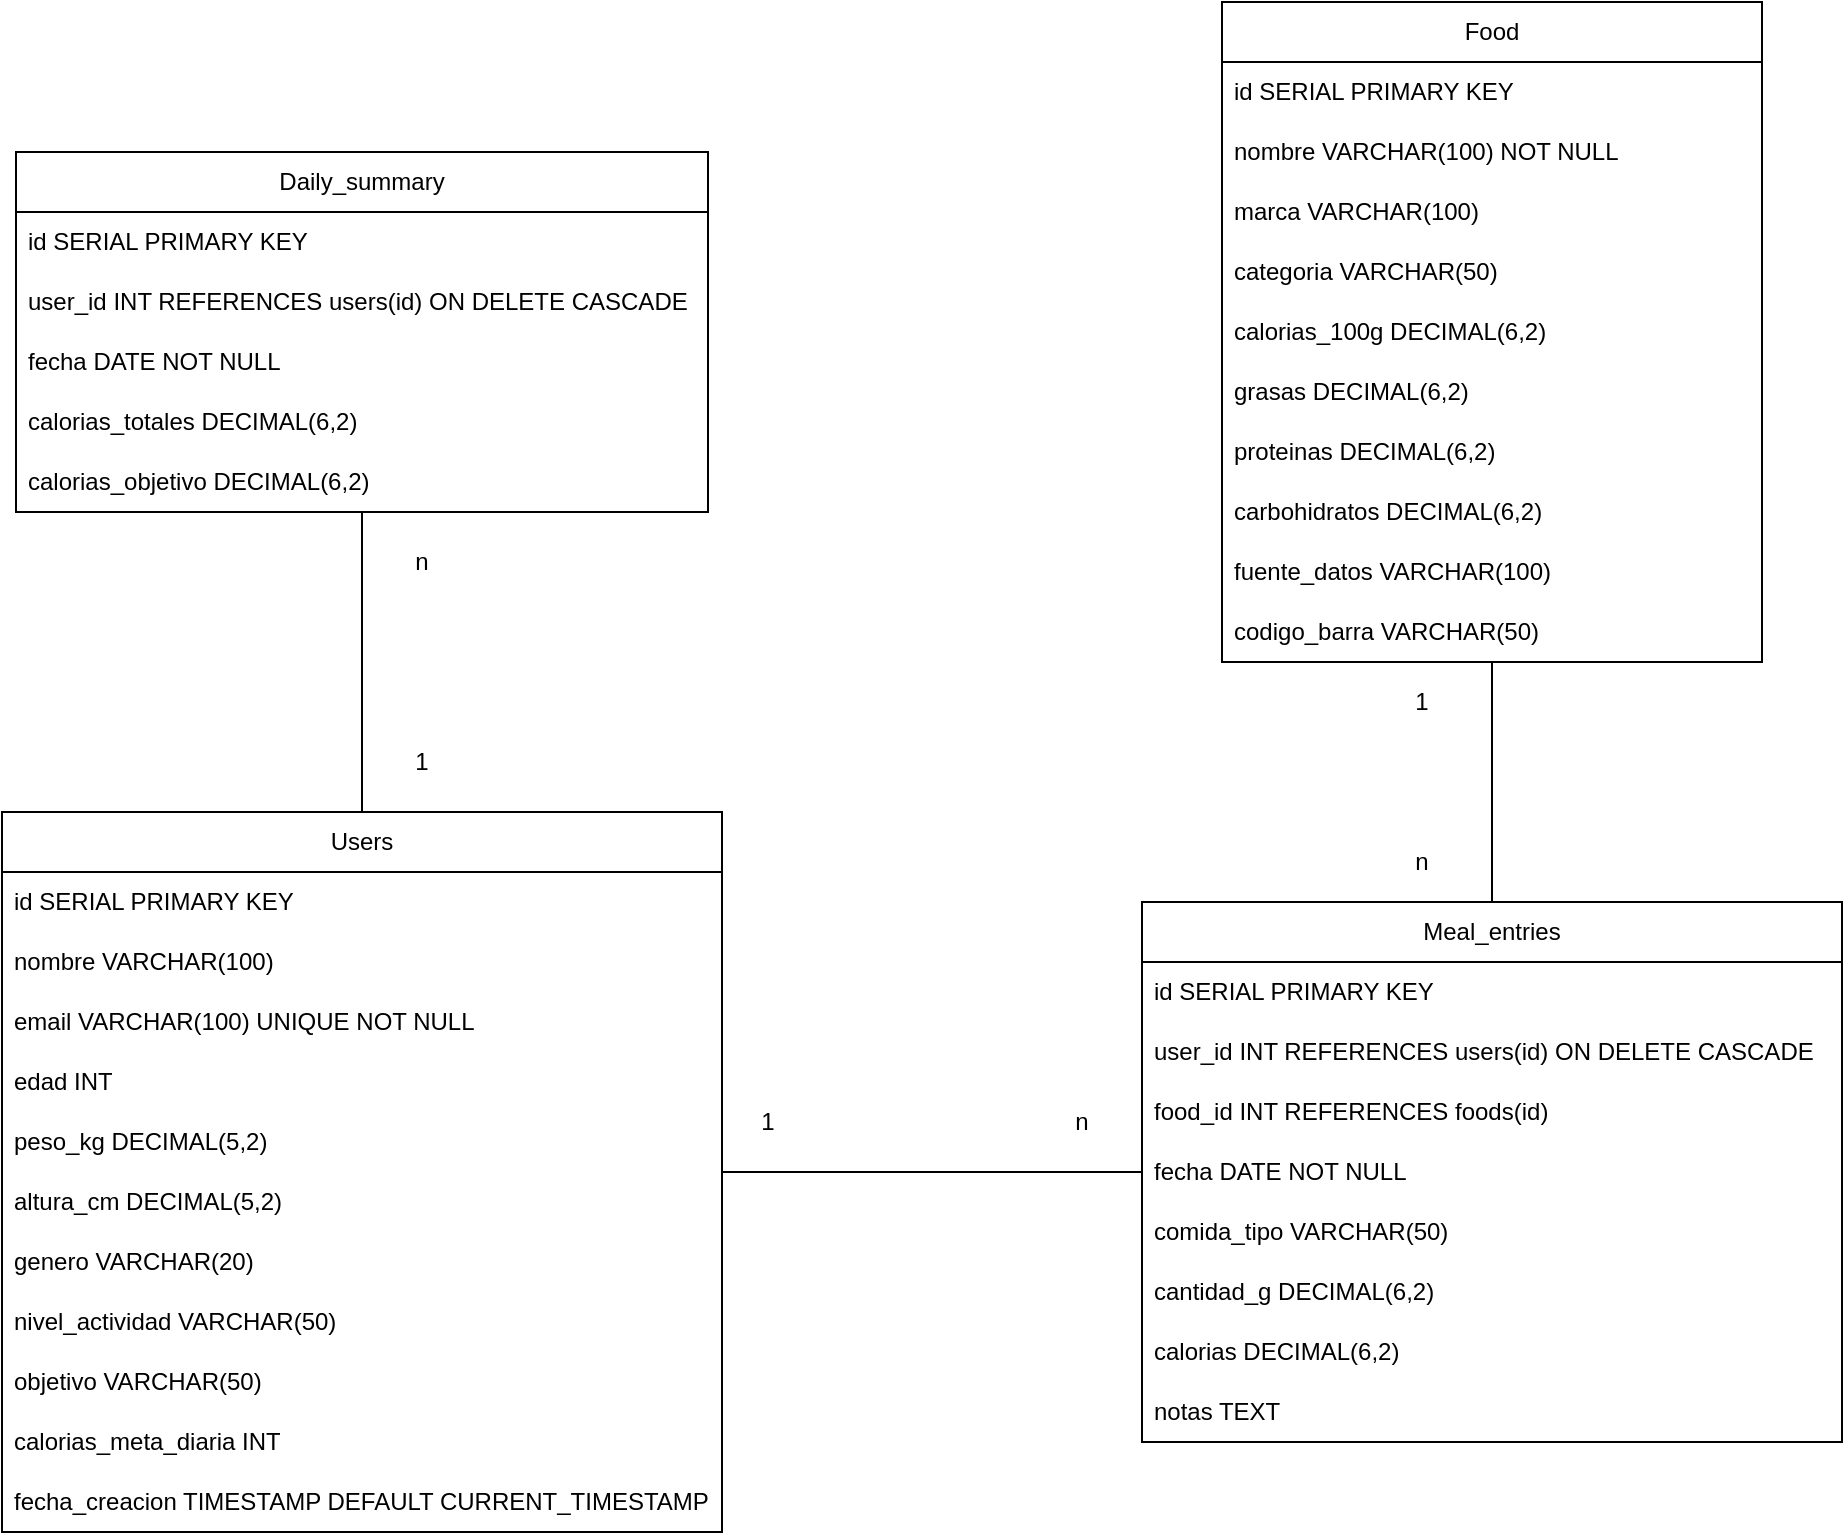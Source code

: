<mxfile version="26.1.3">
  <diagram name="Página-1" id="InxuvKM4MF2KsFpSC4Fw">
    <mxGraphModel dx="673" dy="3152" grid="0" gridSize="10" guides="1" tooltips="1" connect="1" arrows="1" fold="1" page="1" pageScale="1" pageWidth="827" pageHeight="1169" math="0" shadow="0">
      <root>
        <mxCell id="0" />
        <mxCell id="1" parent="0" />
        <mxCell id="G7vMpt5fk_W-xUACg-sZ-1" value="Users" style="swimlane;fontStyle=0;childLayout=stackLayout;horizontal=1;startSize=30;horizontalStack=0;resizeParent=1;resizeParentMax=0;resizeLast=0;collapsible=1;marginBottom=0;whiteSpace=wrap;html=1;" vertex="1" parent="1">
          <mxGeometry x="980" y="-920" width="360" height="360" as="geometry" />
        </mxCell>
        <mxCell id="G7vMpt5fk_W-xUACg-sZ-2" value="id SERIAL PRIMARY KEY" style="text;strokeColor=none;fillColor=none;align=left;verticalAlign=middle;spacingLeft=4;spacingRight=4;overflow=hidden;points=[[0,0.5],[1,0.5]];portConstraint=eastwest;rotatable=0;whiteSpace=wrap;html=1;" vertex="1" parent="G7vMpt5fk_W-xUACg-sZ-1">
          <mxGeometry y="30" width="360" height="30" as="geometry" />
        </mxCell>
        <mxCell id="G7vMpt5fk_W-xUACg-sZ-3" value="nombre VARCHAR(100)" style="text;strokeColor=none;fillColor=none;align=left;verticalAlign=middle;spacingLeft=4;spacingRight=4;overflow=hidden;points=[[0,0.5],[1,0.5]];portConstraint=eastwest;rotatable=0;whiteSpace=wrap;html=1;" vertex="1" parent="G7vMpt5fk_W-xUACg-sZ-1">
          <mxGeometry y="60" width="360" height="30" as="geometry" />
        </mxCell>
        <mxCell id="G7vMpt5fk_W-xUACg-sZ-7" value="email VARCHAR(100) UNIQUE NOT NULL" style="text;strokeColor=none;fillColor=none;align=left;verticalAlign=middle;spacingLeft=4;spacingRight=4;overflow=hidden;points=[[0,0.5],[1,0.5]];portConstraint=eastwest;rotatable=0;whiteSpace=wrap;html=1;" vertex="1" parent="G7vMpt5fk_W-xUACg-sZ-1">
          <mxGeometry y="90" width="360" height="30" as="geometry" />
        </mxCell>
        <mxCell id="G7vMpt5fk_W-xUACg-sZ-6" value="edad INT" style="text;strokeColor=none;fillColor=none;align=left;verticalAlign=middle;spacingLeft=4;spacingRight=4;overflow=hidden;points=[[0,0.5],[1,0.5]];portConstraint=eastwest;rotatable=0;whiteSpace=wrap;html=1;" vertex="1" parent="G7vMpt5fk_W-xUACg-sZ-1">
          <mxGeometry y="120" width="360" height="30" as="geometry" />
        </mxCell>
        <mxCell id="G7vMpt5fk_W-xUACg-sZ-5" value="peso_kg DECIMAL(5,2)" style="text;strokeColor=none;fillColor=none;align=left;verticalAlign=middle;spacingLeft=4;spacingRight=4;overflow=hidden;points=[[0,0.5],[1,0.5]];portConstraint=eastwest;rotatable=0;whiteSpace=wrap;html=1;" vertex="1" parent="G7vMpt5fk_W-xUACg-sZ-1">
          <mxGeometry y="150" width="360" height="30" as="geometry" />
        </mxCell>
        <mxCell id="G7vMpt5fk_W-xUACg-sZ-8" value="altura_cm DECIMAL(5,2)" style="text;strokeColor=none;fillColor=none;align=left;verticalAlign=middle;spacingLeft=4;spacingRight=4;overflow=hidden;points=[[0,0.5],[1,0.5]];portConstraint=eastwest;rotatable=0;whiteSpace=wrap;html=1;" vertex="1" parent="G7vMpt5fk_W-xUACg-sZ-1">
          <mxGeometry y="180" width="360" height="30" as="geometry" />
        </mxCell>
        <mxCell id="G7vMpt5fk_W-xUACg-sZ-9" value="genero VARCHAR(20)" style="text;strokeColor=none;fillColor=none;align=left;verticalAlign=middle;spacingLeft=4;spacingRight=4;overflow=hidden;points=[[0,0.5],[1,0.5]];portConstraint=eastwest;rotatable=0;whiteSpace=wrap;html=1;" vertex="1" parent="G7vMpt5fk_W-xUACg-sZ-1">
          <mxGeometry y="210" width="360" height="30" as="geometry" />
        </mxCell>
        <mxCell id="G7vMpt5fk_W-xUACg-sZ-10" value="nivel_actividad VARCHAR(50)" style="text;strokeColor=none;fillColor=none;align=left;verticalAlign=middle;spacingLeft=4;spacingRight=4;overflow=hidden;points=[[0,0.5],[1,0.5]];portConstraint=eastwest;rotatable=0;whiteSpace=wrap;html=1;" vertex="1" parent="G7vMpt5fk_W-xUACg-sZ-1">
          <mxGeometry y="240" width="360" height="30" as="geometry" />
        </mxCell>
        <mxCell id="G7vMpt5fk_W-xUACg-sZ-11" value="objetivo VARCHAR(50)" style="text;strokeColor=none;fillColor=none;align=left;verticalAlign=middle;spacingLeft=4;spacingRight=4;overflow=hidden;points=[[0,0.5],[1,0.5]];portConstraint=eastwest;rotatable=0;whiteSpace=wrap;html=1;" vertex="1" parent="G7vMpt5fk_W-xUACg-sZ-1">
          <mxGeometry y="270" width="360" height="30" as="geometry" />
        </mxCell>
        <mxCell id="G7vMpt5fk_W-xUACg-sZ-12" value="calorias_meta_diaria INT" style="text;strokeColor=none;fillColor=none;align=left;verticalAlign=middle;spacingLeft=4;spacingRight=4;overflow=hidden;points=[[0,0.5],[1,0.5]];portConstraint=eastwest;rotatable=0;whiteSpace=wrap;html=1;" vertex="1" parent="G7vMpt5fk_W-xUACg-sZ-1">
          <mxGeometry y="300" width="360" height="30" as="geometry" />
        </mxCell>
        <mxCell id="G7vMpt5fk_W-xUACg-sZ-4" value="fecha_creacion TIMESTAMP DEFAULT CURRENT_TIMESTAMP" style="text;strokeColor=none;fillColor=none;align=left;verticalAlign=middle;spacingLeft=4;spacingRight=4;overflow=hidden;points=[[0,0.5],[1,0.5]];portConstraint=eastwest;rotatable=0;whiteSpace=wrap;html=1;" vertex="1" parent="G7vMpt5fk_W-xUACg-sZ-1">
          <mxGeometry y="330" width="360" height="30" as="geometry" />
        </mxCell>
        <mxCell id="G7vMpt5fk_W-xUACg-sZ-13" value="Food" style="swimlane;fontStyle=0;childLayout=stackLayout;horizontal=1;startSize=30;horizontalStack=0;resizeParent=1;resizeParentMax=0;resizeLast=0;collapsible=1;marginBottom=0;whiteSpace=wrap;html=1;" vertex="1" parent="1">
          <mxGeometry x="1590" y="-1325" width="270" height="330" as="geometry" />
        </mxCell>
        <mxCell id="G7vMpt5fk_W-xUACg-sZ-14" value="id SERIAL PRIMARY KEY" style="text;strokeColor=none;fillColor=none;align=left;verticalAlign=middle;spacingLeft=4;spacingRight=4;overflow=hidden;points=[[0,0.5],[1,0.5]];portConstraint=eastwest;rotatable=0;whiteSpace=wrap;html=1;" vertex="1" parent="G7vMpt5fk_W-xUACg-sZ-13">
          <mxGeometry y="30" width="270" height="30" as="geometry" />
        </mxCell>
        <mxCell id="G7vMpt5fk_W-xUACg-sZ-15" value="nombre VARCHAR(100) NOT NULL" style="text;strokeColor=none;fillColor=none;align=left;verticalAlign=middle;spacingLeft=4;spacingRight=4;overflow=hidden;points=[[0,0.5],[1,0.5]];portConstraint=eastwest;rotatable=0;whiteSpace=wrap;html=1;" vertex="1" parent="G7vMpt5fk_W-xUACg-sZ-13">
          <mxGeometry y="60" width="270" height="30" as="geometry" />
        </mxCell>
        <mxCell id="G7vMpt5fk_W-xUACg-sZ-17" value="marca VARCHAR(100)" style="text;strokeColor=none;fillColor=none;align=left;verticalAlign=middle;spacingLeft=4;spacingRight=4;overflow=hidden;points=[[0,0.5],[1,0.5]];portConstraint=eastwest;rotatable=0;whiteSpace=wrap;html=1;" vertex="1" parent="G7vMpt5fk_W-xUACg-sZ-13">
          <mxGeometry y="90" width="270" height="30" as="geometry" />
        </mxCell>
        <mxCell id="G7vMpt5fk_W-xUACg-sZ-18" value="categoria VARCHAR(50)" style="text;strokeColor=none;fillColor=none;align=left;verticalAlign=middle;spacingLeft=4;spacingRight=4;overflow=hidden;points=[[0,0.5],[1,0.5]];portConstraint=eastwest;rotatable=0;whiteSpace=wrap;html=1;" vertex="1" parent="G7vMpt5fk_W-xUACg-sZ-13">
          <mxGeometry y="120" width="270" height="30" as="geometry" />
        </mxCell>
        <mxCell id="G7vMpt5fk_W-xUACg-sZ-19" value="calorias_100g DECIMAL(6,2)" style="text;strokeColor=none;fillColor=none;align=left;verticalAlign=middle;spacingLeft=4;spacingRight=4;overflow=hidden;points=[[0,0.5],[1,0.5]];portConstraint=eastwest;rotatable=0;whiteSpace=wrap;html=1;" vertex="1" parent="G7vMpt5fk_W-xUACg-sZ-13">
          <mxGeometry y="150" width="270" height="30" as="geometry" />
        </mxCell>
        <mxCell id="G7vMpt5fk_W-xUACg-sZ-20" value="grasas DECIMAL(6,2)" style="text;strokeColor=none;fillColor=none;align=left;verticalAlign=middle;spacingLeft=4;spacingRight=4;overflow=hidden;points=[[0,0.5],[1,0.5]];portConstraint=eastwest;rotatable=0;whiteSpace=wrap;html=1;" vertex="1" parent="G7vMpt5fk_W-xUACg-sZ-13">
          <mxGeometry y="180" width="270" height="30" as="geometry" />
        </mxCell>
        <mxCell id="G7vMpt5fk_W-xUACg-sZ-21" value="proteinas DECIMAL(6,2)" style="text;strokeColor=none;fillColor=none;align=left;verticalAlign=middle;spacingLeft=4;spacingRight=4;overflow=hidden;points=[[0,0.5],[1,0.5]];portConstraint=eastwest;rotatable=0;whiteSpace=wrap;html=1;" vertex="1" parent="G7vMpt5fk_W-xUACg-sZ-13">
          <mxGeometry y="210" width="270" height="30" as="geometry" />
        </mxCell>
        <mxCell id="G7vMpt5fk_W-xUACg-sZ-22" value="carbohidratos DECIMAL(6,2)" style="text;strokeColor=none;fillColor=none;align=left;verticalAlign=middle;spacingLeft=4;spacingRight=4;overflow=hidden;points=[[0,0.5],[1,0.5]];portConstraint=eastwest;rotatable=0;whiteSpace=wrap;html=1;" vertex="1" parent="G7vMpt5fk_W-xUACg-sZ-13">
          <mxGeometry y="240" width="270" height="30" as="geometry" />
        </mxCell>
        <mxCell id="G7vMpt5fk_W-xUACg-sZ-23" value="fuente_datos VARCHAR(100)" style="text;strokeColor=none;fillColor=none;align=left;verticalAlign=middle;spacingLeft=4;spacingRight=4;overflow=hidden;points=[[0,0.5],[1,0.5]];portConstraint=eastwest;rotatable=0;whiteSpace=wrap;html=1;" vertex="1" parent="G7vMpt5fk_W-xUACg-sZ-13">
          <mxGeometry y="270" width="270" height="30" as="geometry" />
        </mxCell>
        <mxCell id="G7vMpt5fk_W-xUACg-sZ-16" value="codigo_barra VARCHAR(50)" style="text;strokeColor=none;fillColor=none;align=left;verticalAlign=middle;spacingLeft=4;spacingRight=4;overflow=hidden;points=[[0,0.5],[1,0.5]];portConstraint=eastwest;rotatable=0;whiteSpace=wrap;html=1;" vertex="1" parent="G7vMpt5fk_W-xUACg-sZ-13">
          <mxGeometry y="300" width="270" height="30" as="geometry" />
        </mxCell>
        <mxCell id="G7vMpt5fk_W-xUACg-sZ-24" value="Meal_entries" style="swimlane;fontStyle=0;childLayout=stackLayout;horizontal=1;startSize=30;horizontalStack=0;resizeParent=1;resizeParentMax=0;resizeLast=0;collapsible=1;marginBottom=0;whiteSpace=wrap;html=1;" vertex="1" parent="1">
          <mxGeometry x="1550" y="-875" width="350" height="270" as="geometry" />
        </mxCell>
        <mxCell id="G7vMpt5fk_W-xUACg-sZ-25" value="id SERIAL PRIMARY KEY" style="text;strokeColor=none;fillColor=none;align=left;verticalAlign=middle;spacingLeft=4;spacingRight=4;overflow=hidden;points=[[0,0.5],[1,0.5]];portConstraint=eastwest;rotatable=0;whiteSpace=wrap;html=1;" vertex="1" parent="G7vMpt5fk_W-xUACg-sZ-24">
          <mxGeometry y="30" width="350" height="30" as="geometry" />
        </mxCell>
        <mxCell id="G7vMpt5fk_W-xUACg-sZ-26" value="user_id INT REFERENCES users(id) ON DELETE CASCADE" style="text;strokeColor=none;fillColor=none;align=left;verticalAlign=middle;spacingLeft=4;spacingRight=4;overflow=hidden;points=[[0,0.5],[1,0.5]];portConstraint=eastwest;rotatable=0;whiteSpace=wrap;html=1;" vertex="1" parent="G7vMpt5fk_W-xUACg-sZ-24">
          <mxGeometry y="60" width="350" height="30" as="geometry" />
        </mxCell>
        <mxCell id="G7vMpt5fk_W-xUACg-sZ-28" value="food_id INT REFERENCES foods(id)" style="text;strokeColor=none;fillColor=none;align=left;verticalAlign=middle;spacingLeft=4;spacingRight=4;overflow=hidden;points=[[0,0.5],[1,0.5]];portConstraint=eastwest;rotatable=0;whiteSpace=wrap;html=1;" vertex="1" parent="G7vMpt5fk_W-xUACg-sZ-24">
          <mxGeometry y="90" width="350" height="30" as="geometry" />
        </mxCell>
        <mxCell id="G7vMpt5fk_W-xUACg-sZ-29" value="fecha DATE NOT NULL" style="text;strokeColor=none;fillColor=none;align=left;verticalAlign=middle;spacingLeft=4;spacingRight=4;overflow=hidden;points=[[0,0.5],[1,0.5]];portConstraint=eastwest;rotatable=0;whiteSpace=wrap;html=1;" vertex="1" parent="G7vMpt5fk_W-xUACg-sZ-24">
          <mxGeometry y="120" width="350" height="30" as="geometry" />
        </mxCell>
        <mxCell id="G7vMpt5fk_W-xUACg-sZ-30" value="comida_tipo VARCHAR(50)" style="text;strokeColor=none;fillColor=none;align=left;verticalAlign=middle;spacingLeft=4;spacingRight=4;overflow=hidden;points=[[0,0.5],[1,0.5]];portConstraint=eastwest;rotatable=0;whiteSpace=wrap;html=1;" vertex="1" parent="G7vMpt5fk_W-xUACg-sZ-24">
          <mxGeometry y="150" width="350" height="30" as="geometry" />
        </mxCell>
        <mxCell id="G7vMpt5fk_W-xUACg-sZ-31" value="cantidad_g DECIMAL(6,2)" style="text;strokeColor=none;fillColor=none;align=left;verticalAlign=middle;spacingLeft=4;spacingRight=4;overflow=hidden;points=[[0,0.5],[1,0.5]];portConstraint=eastwest;rotatable=0;whiteSpace=wrap;html=1;" vertex="1" parent="G7vMpt5fk_W-xUACg-sZ-24">
          <mxGeometry y="180" width="350" height="30" as="geometry" />
        </mxCell>
        <mxCell id="G7vMpt5fk_W-xUACg-sZ-32" value="calorias DECIMAL(6,2)" style="text;strokeColor=none;fillColor=none;align=left;verticalAlign=middle;spacingLeft=4;spacingRight=4;overflow=hidden;points=[[0,0.5],[1,0.5]];portConstraint=eastwest;rotatable=0;whiteSpace=wrap;html=1;" vertex="1" parent="G7vMpt5fk_W-xUACg-sZ-24">
          <mxGeometry y="210" width="350" height="30" as="geometry" />
        </mxCell>
        <mxCell id="G7vMpt5fk_W-xUACg-sZ-27" value="notas TEXT" style="text;strokeColor=none;fillColor=none;align=left;verticalAlign=middle;spacingLeft=4;spacingRight=4;overflow=hidden;points=[[0,0.5],[1,0.5]];portConstraint=eastwest;rotatable=0;whiteSpace=wrap;html=1;" vertex="1" parent="G7vMpt5fk_W-xUACg-sZ-24">
          <mxGeometry y="240" width="350" height="30" as="geometry" />
        </mxCell>
        <mxCell id="G7vMpt5fk_W-xUACg-sZ-33" value="Daily_summary" style="swimlane;fontStyle=0;childLayout=stackLayout;horizontal=1;startSize=30;horizontalStack=0;resizeParent=1;resizeParentMax=0;resizeLast=0;collapsible=1;marginBottom=0;whiteSpace=wrap;html=1;" vertex="1" parent="1">
          <mxGeometry x="987" y="-1250" width="346" height="180" as="geometry" />
        </mxCell>
        <mxCell id="G7vMpt5fk_W-xUACg-sZ-34" value="id SERIAL PRIMARY KEY" style="text;strokeColor=none;fillColor=none;align=left;verticalAlign=middle;spacingLeft=4;spacingRight=4;overflow=hidden;points=[[0,0.5],[1,0.5]];portConstraint=eastwest;rotatable=0;whiteSpace=wrap;html=1;" vertex="1" parent="G7vMpt5fk_W-xUACg-sZ-33">
          <mxGeometry y="30" width="346" height="30" as="geometry" />
        </mxCell>
        <mxCell id="G7vMpt5fk_W-xUACg-sZ-35" value="user_id INT REFERENCES users(id) ON DELETE CASCADE" style="text;strokeColor=none;fillColor=none;align=left;verticalAlign=middle;spacingLeft=4;spacingRight=4;overflow=hidden;points=[[0,0.5],[1,0.5]];portConstraint=eastwest;rotatable=0;whiteSpace=wrap;html=1;" vertex="1" parent="G7vMpt5fk_W-xUACg-sZ-33">
          <mxGeometry y="60" width="346" height="30" as="geometry" />
        </mxCell>
        <mxCell id="G7vMpt5fk_W-xUACg-sZ-37" value="fecha DATE NOT NULL" style="text;strokeColor=none;fillColor=none;align=left;verticalAlign=middle;spacingLeft=4;spacingRight=4;overflow=hidden;points=[[0,0.5],[1,0.5]];portConstraint=eastwest;rotatable=0;whiteSpace=wrap;html=1;" vertex="1" parent="G7vMpt5fk_W-xUACg-sZ-33">
          <mxGeometry y="90" width="346" height="30" as="geometry" />
        </mxCell>
        <mxCell id="G7vMpt5fk_W-xUACg-sZ-38" value="calorias_totales DECIMAL(6,2)" style="text;strokeColor=none;fillColor=none;align=left;verticalAlign=middle;spacingLeft=4;spacingRight=4;overflow=hidden;points=[[0,0.5],[1,0.5]];portConstraint=eastwest;rotatable=0;whiteSpace=wrap;html=1;" vertex="1" parent="G7vMpt5fk_W-xUACg-sZ-33">
          <mxGeometry y="120" width="346" height="30" as="geometry" />
        </mxCell>
        <mxCell id="G7vMpt5fk_W-xUACg-sZ-36" value="calorias_objetivo DECIMAL(6,2)" style="text;strokeColor=none;fillColor=none;align=left;verticalAlign=middle;spacingLeft=4;spacingRight=4;overflow=hidden;points=[[0,0.5],[1,0.5]];portConstraint=eastwest;rotatable=0;whiteSpace=wrap;html=1;" vertex="1" parent="G7vMpt5fk_W-xUACg-sZ-33">
          <mxGeometry y="150" width="346" height="30" as="geometry" />
        </mxCell>
        <mxCell id="G7vMpt5fk_W-xUACg-sZ-41" value="" style="endArrow=none;html=1;rounded=0;" edge="1" parent="1" source="G7vMpt5fk_W-xUACg-sZ-1" target="G7vMpt5fk_W-xUACg-sZ-24">
          <mxGeometry relative="1" as="geometry">
            <mxPoint x="1480" y="-710" as="sourcePoint" />
            <mxPoint x="1640" y="-710" as="targetPoint" />
          </mxGeometry>
        </mxCell>
        <mxCell id="G7vMpt5fk_W-xUACg-sZ-42" value="" style="endArrow=none;html=1;rounded=0;" edge="1" parent="1" source="G7vMpt5fk_W-xUACg-sZ-13" target="G7vMpt5fk_W-xUACg-sZ-24">
          <mxGeometry relative="1" as="geometry">
            <mxPoint x="1480" y="-970" as="sourcePoint" />
            <mxPoint x="1640" y="-970" as="targetPoint" />
          </mxGeometry>
        </mxCell>
        <mxCell id="G7vMpt5fk_W-xUACg-sZ-43" value="" style="endArrow=none;html=1;rounded=0;" edge="1" parent="1" source="G7vMpt5fk_W-xUACg-sZ-1" target="G7vMpt5fk_W-xUACg-sZ-33">
          <mxGeometry relative="1" as="geometry">
            <mxPoint x="1240" y="-850" as="sourcePoint" />
            <mxPoint x="1400" y="-850" as="targetPoint" />
          </mxGeometry>
        </mxCell>
        <mxCell id="G7vMpt5fk_W-xUACg-sZ-44" value="1" style="text;html=1;align=center;verticalAlign=middle;whiteSpace=wrap;rounded=0;" vertex="1" parent="1">
          <mxGeometry x="1333" y="-780" width="60" height="30" as="geometry" />
        </mxCell>
        <mxCell id="G7vMpt5fk_W-xUACg-sZ-45" value="1" style="text;html=1;align=center;verticalAlign=middle;whiteSpace=wrap;rounded=0;" vertex="1" parent="1">
          <mxGeometry x="1660" y="-990" width="60" height="30" as="geometry" />
        </mxCell>
        <mxCell id="G7vMpt5fk_W-xUACg-sZ-46" value="1" style="text;html=1;align=center;verticalAlign=middle;whiteSpace=wrap;rounded=0;" vertex="1" parent="1">
          <mxGeometry x="1160" y="-960" width="60" height="30" as="geometry" />
        </mxCell>
        <mxCell id="G7vMpt5fk_W-xUACg-sZ-47" value="n" style="text;html=1;align=center;verticalAlign=middle;whiteSpace=wrap;rounded=0;" vertex="1" parent="1">
          <mxGeometry x="1160" y="-1060" width="60" height="30" as="geometry" />
        </mxCell>
        <mxCell id="G7vMpt5fk_W-xUACg-sZ-48" value="n" style="text;html=1;align=center;verticalAlign=middle;whiteSpace=wrap;rounded=0;" vertex="1" parent="1">
          <mxGeometry x="1490" y="-780" width="60" height="30" as="geometry" />
        </mxCell>
        <mxCell id="G7vMpt5fk_W-xUACg-sZ-49" value="n" style="text;html=1;align=center;verticalAlign=middle;whiteSpace=wrap;rounded=0;" vertex="1" parent="1">
          <mxGeometry x="1660" y="-910" width="60" height="30" as="geometry" />
        </mxCell>
      </root>
    </mxGraphModel>
  </diagram>
</mxfile>
